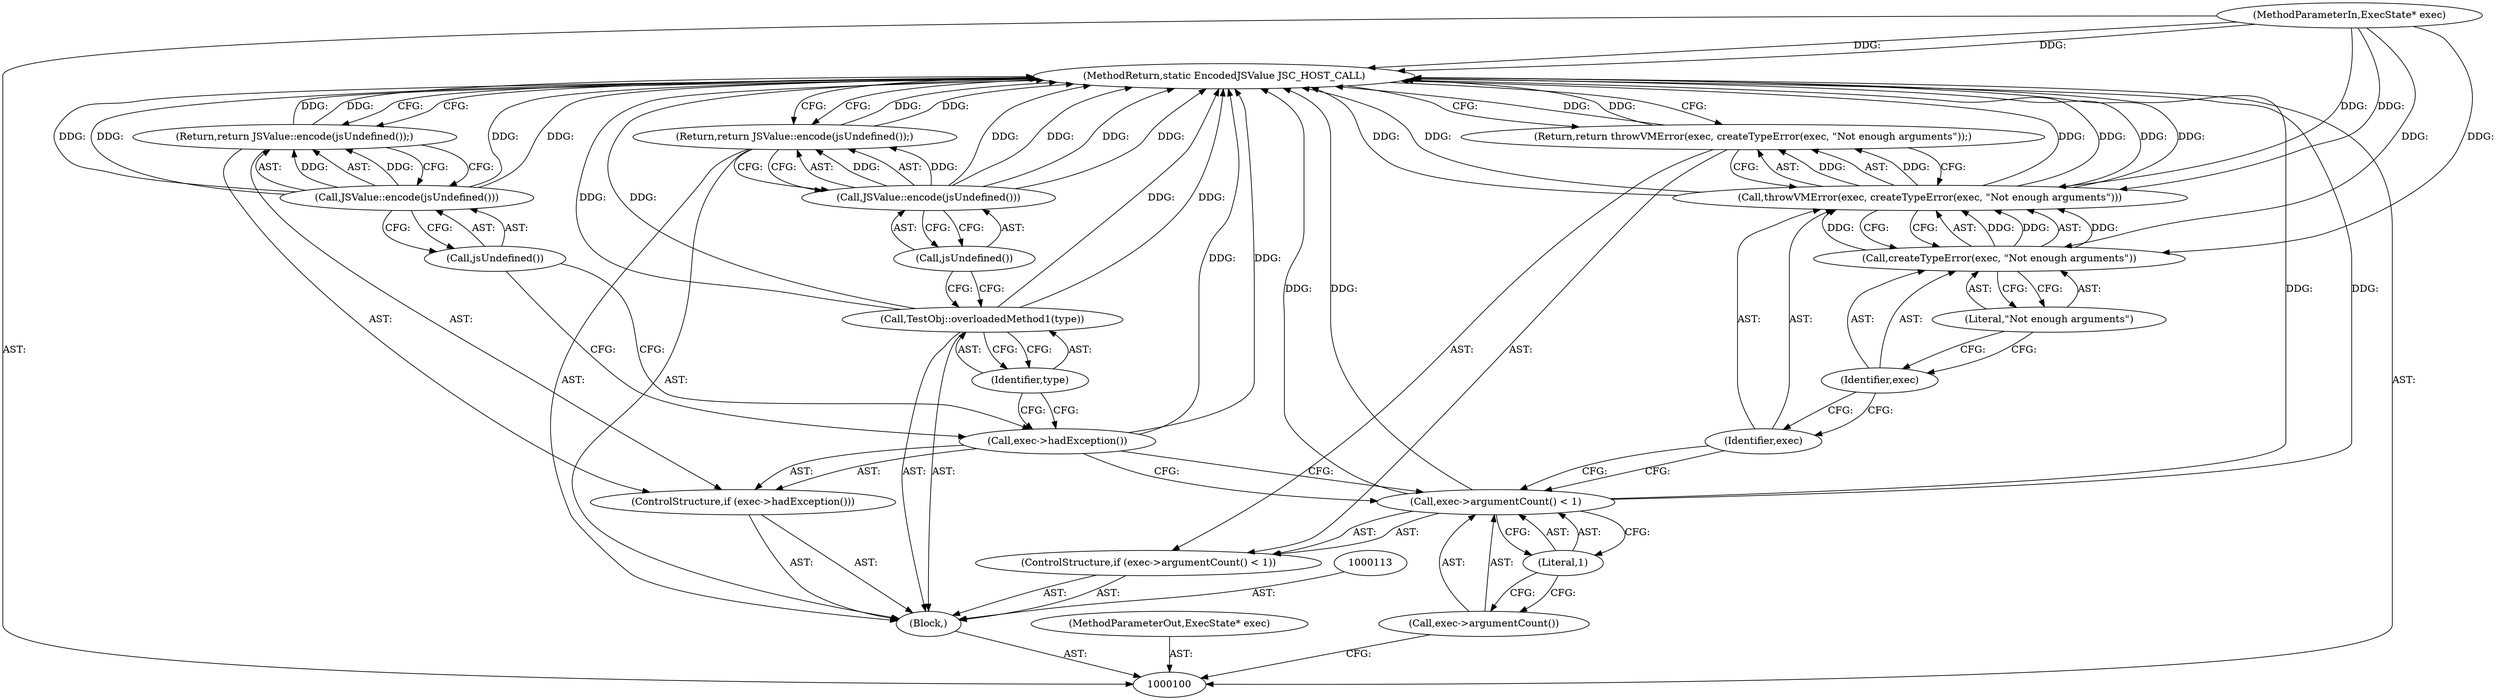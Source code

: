 digraph "1_Chrome_b944f670bb7a8a919daac497a4ea0536c954c201_23" {
"1000124" [label="(MethodReturn,static EncodedJSValue JSC_HOST_CALL)"];
"1000101" [label="(MethodParameterIn,ExecState* exec)"];
"1000164" [label="(MethodParameterOut,ExecState* exec)"];
"1000102" [label="(Block,)"];
"1000106" [label="(Literal,1)"];
"1000103" [label="(ControlStructure,if (exec->argumentCount() < 1))"];
"1000104" [label="(Call,exec->argumentCount() < 1)"];
"1000105" [label="(Call,exec->argumentCount())"];
"1000108" [label="(Call,throwVMError(exec, createTypeError(exec, \"Not enough arguments\")))"];
"1000109" [label="(Identifier,exec)"];
"1000110" [label="(Call,createTypeError(exec, \"Not enough arguments\"))"];
"1000111" [label="(Identifier,exec)"];
"1000112" [label="(Literal,\"Not enough arguments\")"];
"1000107" [label="(Return,return throwVMError(exec, createTypeError(exec, \"Not enough arguments\"));)"];
"1000114" [label="(ControlStructure,if (exec->hadException()))"];
"1000115" [label="(Call,exec->hadException())"];
"1000117" [label="(Call,JSValue::encode(jsUndefined()))"];
"1000118" [label="(Call,jsUndefined())"];
"1000116" [label="(Return,return JSValue::encode(jsUndefined());)"];
"1000120" [label="(Identifier,type)"];
"1000119" [label="(Call,TestObj::overloadedMethod1(type))"];
"1000122" [label="(Call,JSValue::encode(jsUndefined()))"];
"1000123" [label="(Call,jsUndefined())"];
"1000121" [label="(Return,return JSValue::encode(jsUndefined());)"];
"1000124" -> "1000100"  [label="AST: "];
"1000124" -> "1000107"  [label="CFG: "];
"1000124" -> "1000116"  [label="CFG: "];
"1000124" -> "1000121"  [label="CFG: "];
"1000116" -> "1000124"  [label="DDG: "];
"1000117" -> "1000124"  [label="DDG: "];
"1000117" -> "1000124"  [label="DDG: "];
"1000108" -> "1000124"  [label="DDG: "];
"1000108" -> "1000124"  [label="DDG: "];
"1000108" -> "1000124"  [label="DDG: "];
"1000104" -> "1000124"  [label="DDG: "];
"1000104" -> "1000124"  [label="DDG: "];
"1000122" -> "1000124"  [label="DDG: "];
"1000122" -> "1000124"  [label="DDG: "];
"1000115" -> "1000124"  [label="DDG: "];
"1000119" -> "1000124"  [label="DDG: "];
"1000119" -> "1000124"  [label="DDG: "];
"1000101" -> "1000124"  [label="DDG: "];
"1000121" -> "1000124"  [label="DDG: "];
"1000107" -> "1000124"  [label="DDG: "];
"1000101" -> "1000100"  [label="AST: "];
"1000101" -> "1000124"  [label="DDG: "];
"1000101" -> "1000108"  [label="DDG: "];
"1000101" -> "1000110"  [label="DDG: "];
"1000164" -> "1000100"  [label="AST: "];
"1000102" -> "1000100"  [label="AST: "];
"1000103" -> "1000102"  [label="AST: "];
"1000113" -> "1000102"  [label="AST: "];
"1000114" -> "1000102"  [label="AST: "];
"1000119" -> "1000102"  [label="AST: "];
"1000121" -> "1000102"  [label="AST: "];
"1000106" -> "1000104"  [label="AST: "];
"1000106" -> "1000105"  [label="CFG: "];
"1000104" -> "1000106"  [label="CFG: "];
"1000103" -> "1000102"  [label="AST: "];
"1000104" -> "1000103"  [label="AST: "];
"1000107" -> "1000103"  [label="AST: "];
"1000104" -> "1000103"  [label="AST: "];
"1000104" -> "1000106"  [label="CFG: "];
"1000105" -> "1000104"  [label="AST: "];
"1000106" -> "1000104"  [label="AST: "];
"1000109" -> "1000104"  [label="CFG: "];
"1000115" -> "1000104"  [label="CFG: "];
"1000104" -> "1000124"  [label="DDG: "];
"1000104" -> "1000124"  [label="DDG: "];
"1000105" -> "1000104"  [label="AST: "];
"1000105" -> "1000100"  [label="CFG: "];
"1000106" -> "1000105"  [label="CFG: "];
"1000108" -> "1000107"  [label="AST: "];
"1000108" -> "1000110"  [label="CFG: "];
"1000109" -> "1000108"  [label="AST: "];
"1000110" -> "1000108"  [label="AST: "];
"1000107" -> "1000108"  [label="CFG: "];
"1000108" -> "1000124"  [label="DDG: "];
"1000108" -> "1000124"  [label="DDG: "];
"1000108" -> "1000124"  [label="DDG: "];
"1000108" -> "1000107"  [label="DDG: "];
"1000110" -> "1000108"  [label="DDG: "];
"1000110" -> "1000108"  [label="DDG: "];
"1000101" -> "1000108"  [label="DDG: "];
"1000109" -> "1000108"  [label="AST: "];
"1000109" -> "1000104"  [label="CFG: "];
"1000111" -> "1000109"  [label="CFG: "];
"1000110" -> "1000108"  [label="AST: "];
"1000110" -> "1000112"  [label="CFG: "];
"1000111" -> "1000110"  [label="AST: "];
"1000112" -> "1000110"  [label="AST: "];
"1000108" -> "1000110"  [label="CFG: "];
"1000110" -> "1000108"  [label="DDG: "];
"1000110" -> "1000108"  [label="DDG: "];
"1000101" -> "1000110"  [label="DDG: "];
"1000111" -> "1000110"  [label="AST: "];
"1000111" -> "1000109"  [label="CFG: "];
"1000112" -> "1000111"  [label="CFG: "];
"1000112" -> "1000110"  [label="AST: "];
"1000112" -> "1000111"  [label="CFG: "];
"1000110" -> "1000112"  [label="CFG: "];
"1000107" -> "1000103"  [label="AST: "];
"1000107" -> "1000108"  [label="CFG: "];
"1000108" -> "1000107"  [label="AST: "];
"1000124" -> "1000107"  [label="CFG: "];
"1000107" -> "1000124"  [label="DDG: "];
"1000108" -> "1000107"  [label="DDG: "];
"1000114" -> "1000102"  [label="AST: "];
"1000115" -> "1000114"  [label="AST: "];
"1000116" -> "1000114"  [label="AST: "];
"1000115" -> "1000114"  [label="AST: "];
"1000115" -> "1000104"  [label="CFG: "];
"1000118" -> "1000115"  [label="CFG: "];
"1000120" -> "1000115"  [label="CFG: "];
"1000115" -> "1000124"  [label="DDG: "];
"1000117" -> "1000116"  [label="AST: "];
"1000117" -> "1000118"  [label="CFG: "];
"1000118" -> "1000117"  [label="AST: "];
"1000116" -> "1000117"  [label="CFG: "];
"1000117" -> "1000124"  [label="DDG: "];
"1000117" -> "1000124"  [label="DDG: "];
"1000117" -> "1000116"  [label="DDG: "];
"1000118" -> "1000117"  [label="AST: "];
"1000118" -> "1000115"  [label="CFG: "];
"1000117" -> "1000118"  [label="CFG: "];
"1000116" -> "1000114"  [label="AST: "];
"1000116" -> "1000117"  [label="CFG: "];
"1000117" -> "1000116"  [label="AST: "];
"1000124" -> "1000116"  [label="CFG: "];
"1000116" -> "1000124"  [label="DDG: "];
"1000117" -> "1000116"  [label="DDG: "];
"1000120" -> "1000119"  [label="AST: "];
"1000120" -> "1000115"  [label="CFG: "];
"1000119" -> "1000120"  [label="CFG: "];
"1000119" -> "1000102"  [label="AST: "];
"1000119" -> "1000120"  [label="CFG: "];
"1000120" -> "1000119"  [label="AST: "];
"1000123" -> "1000119"  [label="CFG: "];
"1000119" -> "1000124"  [label="DDG: "];
"1000119" -> "1000124"  [label="DDG: "];
"1000122" -> "1000121"  [label="AST: "];
"1000122" -> "1000123"  [label="CFG: "];
"1000123" -> "1000122"  [label="AST: "];
"1000121" -> "1000122"  [label="CFG: "];
"1000122" -> "1000124"  [label="DDG: "];
"1000122" -> "1000124"  [label="DDG: "];
"1000122" -> "1000121"  [label="DDG: "];
"1000123" -> "1000122"  [label="AST: "];
"1000123" -> "1000119"  [label="CFG: "];
"1000122" -> "1000123"  [label="CFG: "];
"1000121" -> "1000102"  [label="AST: "];
"1000121" -> "1000122"  [label="CFG: "];
"1000122" -> "1000121"  [label="AST: "];
"1000124" -> "1000121"  [label="CFG: "];
"1000121" -> "1000124"  [label="DDG: "];
"1000122" -> "1000121"  [label="DDG: "];
}
